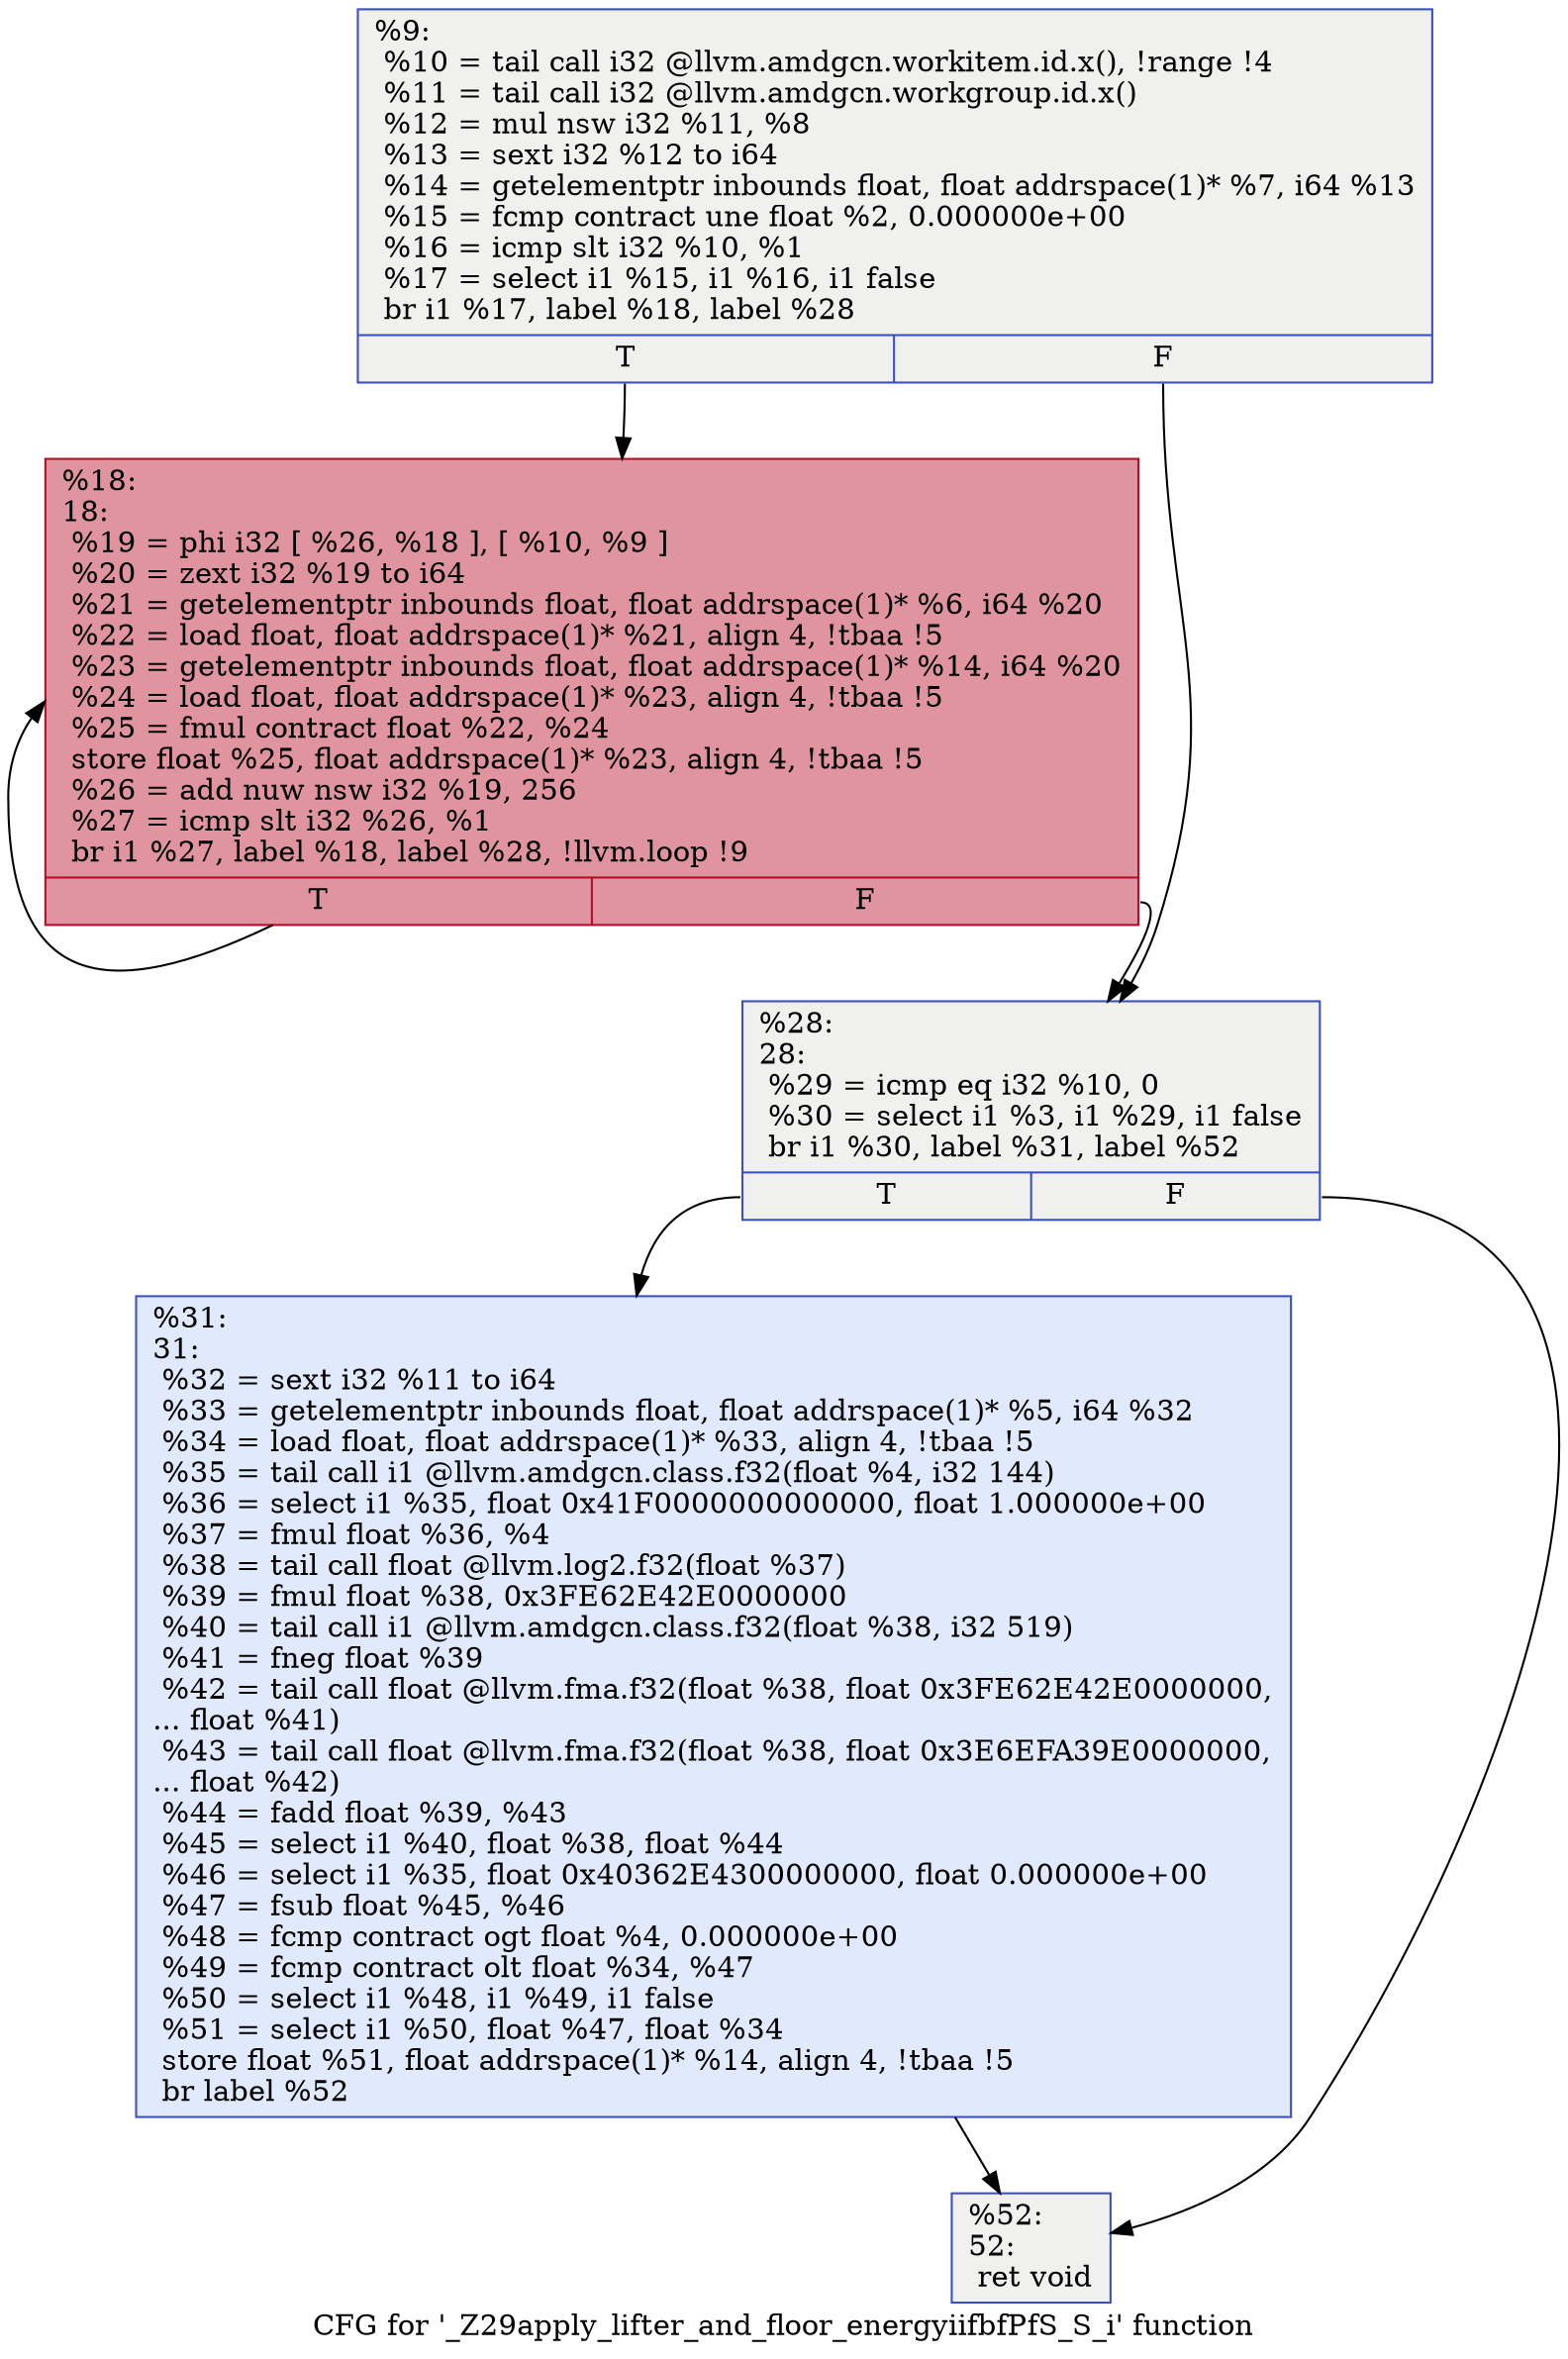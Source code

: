 digraph "CFG for '_Z29apply_lifter_and_floor_energyiifbfPfS_S_i' function" {
	label="CFG for '_Z29apply_lifter_and_floor_energyiifbfPfS_S_i' function";

	Node0x54d9af0 [shape=record,color="#3d50c3ff", style=filled, fillcolor="#dedcdb70",label="{%9:\l  %10 = tail call i32 @llvm.amdgcn.workitem.id.x(), !range !4\l  %11 = tail call i32 @llvm.amdgcn.workgroup.id.x()\l  %12 = mul nsw i32 %11, %8\l  %13 = sext i32 %12 to i64\l  %14 = getelementptr inbounds float, float addrspace(1)* %7, i64 %13\l  %15 = fcmp contract une float %2, 0.000000e+00\l  %16 = icmp slt i32 %10, %1\l  %17 = select i1 %15, i1 %16, i1 false\l  br i1 %17, label %18, label %28\l|{<s0>T|<s1>F}}"];
	Node0x54d9af0:s0 -> Node0x54d9b70;
	Node0x54d9af0:s1 -> Node0x54dcd40;
	Node0x54d9b70 [shape=record,color="#b70d28ff", style=filled, fillcolor="#b70d2870",label="{%18:\l18:                                               \l  %19 = phi i32 [ %26, %18 ], [ %10, %9 ]\l  %20 = zext i32 %19 to i64\l  %21 = getelementptr inbounds float, float addrspace(1)* %6, i64 %20\l  %22 = load float, float addrspace(1)* %21, align 4, !tbaa !5\l  %23 = getelementptr inbounds float, float addrspace(1)* %14, i64 %20\l  %24 = load float, float addrspace(1)* %23, align 4, !tbaa !5\l  %25 = fmul contract float %22, %24\l  store float %25, float addrspace(1)* %23, align 4, !tbaa !5\l  %26 = add nuw nsw i32 %19, 256\l  %27 = icmp slt i32 %26, %1\l  br i1 %27, label %18, label %28, !llvm.loop !9\l|{<s0>T|<s1>F}}"];
	Node0x54d9b70:s0 -> Node0x54d9b70;
	Node0x54d9b70:s1 -> Node0x54dcd40;
	Node0x54dcd40 [shape=record,color="#3d50c3ff", style=filled, fillcolor="#dedcdb70",label="{%28:\l28:                                               \l  %29 = icmp eq i32 %10, 0\l  %30 = select i1 %3, i1 %29, i1 false\l  br i1 %30, label %31, label %52\l|{<s0>T|<s1>F}}"];
	Node0x54dcd40:s0 -> Node0x54dded0;
	Node0x54dcd40:s1 -> Node0x54ddf20;
	Node0x54dded0 [shape=record,color="#3d50c3ff", style=filled, fillcolor="#b9d0f970",label="{%31:\l31:                                               \l  %32 = sext i32 %11 to i64\l  %33 = getelementptr inbounds float, float addrspace(1)* %5, i64 %32\l  %34 = load float, float addrspace(1)* %33, align 4, !tbaa !5\l  %35 = tail call i1 @llvm.amdgcn.class.f32(float %4, i32 144)\l  %36 = select i1 %35, float 0x41F0000000000000, float 1.000000e+00\l  %37 = fmul float %36, %4\l  %38 = tail call float @llvm.log2.f32(float %37)\l  %39 = fmul float %38, 0x3FE62E42E0000000\l  %40 = tail call i1 @llvm.amdgcn.class.f32(float %38, i32 519)\l  %41 = fneg float %39\l  %42 = tail call float @llvm.fma.f32(float %38, float 0x3FE62E42E0000000,\l... float %41)\l  %43 = tail call float @llvm.fma.f32(float %38, float 0x3E6EFA39E0000000,\l... float %42)\l  %44 = fadd float %39, %43\l  %45 = select i1 %40, float %38, float %44\l  %46 = select i1 %35, float 0x40362E4300000000, float 0.000000e+00\l  %47 = fsub float %45, %46\l  %48 = fcmp contract ogt float %4, 0.000000e+00\l  %49 = fcmp contract olt float %34, %47\l  %50 = select i1 %48, i1 %49, i1 false\l  %51 = select i1 %50, float %47, float %34\l  store float %51, float addrspace(1)* %14, align 4, !tbaa !5\l  br label %52\l}"];
	Node0x54dded0 -> Node0x54ddf20;
	Node0x54ddf20 [shape=record,color="#3d50c3ff", style=filled, fillcolor="#dedcdb70",label="{%52:\l52:                                               \l  ret void\l}"];
}

